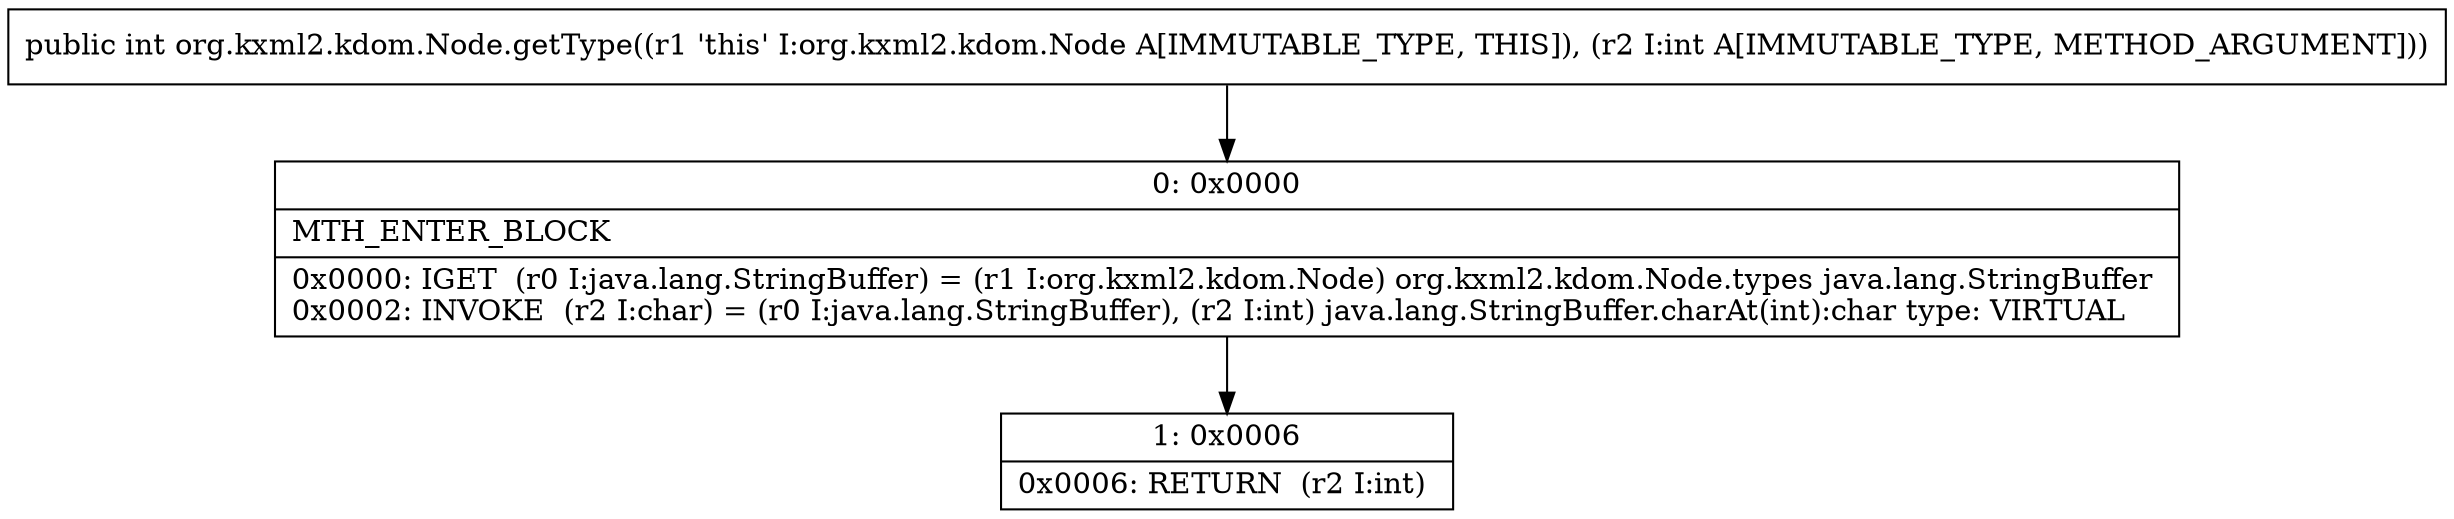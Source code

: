 digraph "CFG fororg.kxml2.kdom.Node.getType(I)I" {
Node_0 [shape=record,label="{0\:\ 0x0000|MTH_ENTER_BLOCK\l|0x0000: IGET  (r0 I:java.lang.StringBuffer) = (r1 I:org.kxml2.kdom.Node) org.kxml2.kdom.Node.types java.lang.StringBuffer \l0x0002: INVOKE  (r2 I:char) = (r0 I:java.lang.StringBuffer), (r2 I:int) java.lang.StringBuffer.charAt(int):char type: VIRTUAL \l}"];
Node_1 [shape=record,label="{1\:\ 0x0006|0x0006: RETURN  (r2 I:int) \l}"];
MethodNode[shape=record,label="{public int org.kxml2.kdom.Node.getType((r1 'this' I:org.kxml2.kdom.Node A[IMMUTABLE_TYPE, THIS]), (r2 I:int A[IMMUTABLE_TYPE, METHOD_ARGUMENT])) }"];
MethodNode -> Node_0;
Node_0 -> Node_1;
}

